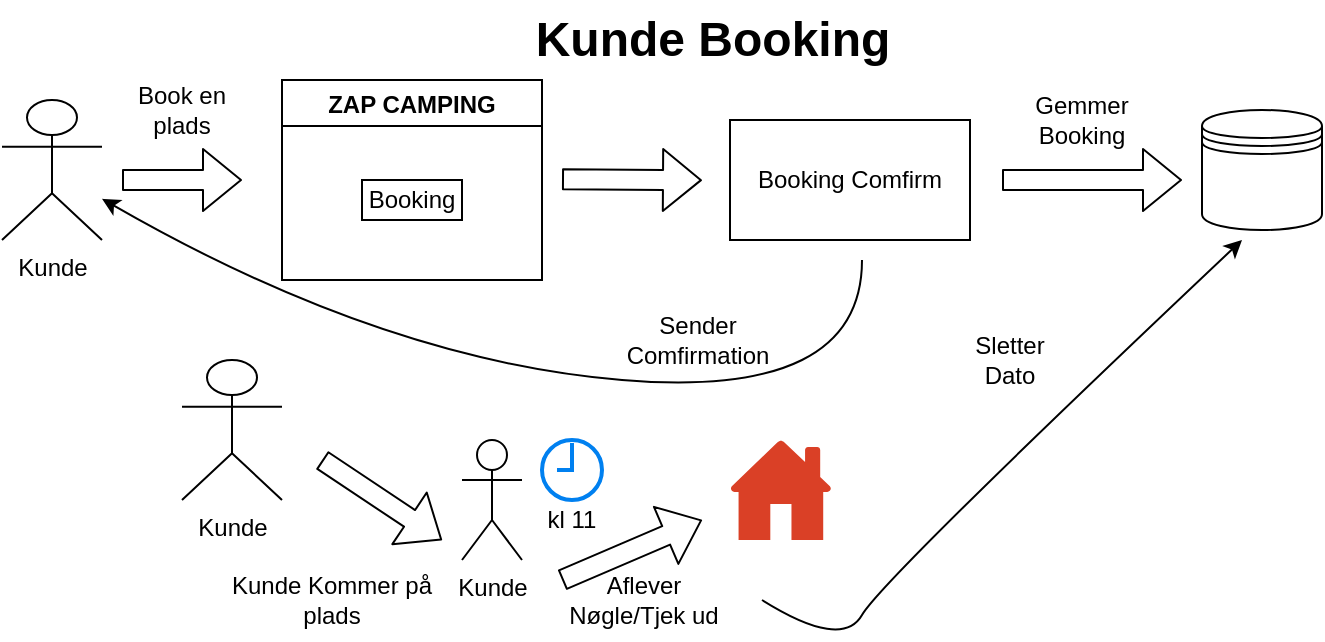 <mxfile version="14.6.13" type="device"><diagram id="dy3OBHcZLBruSJVeDcgI" name="Page-1"><mxGraphModel dx="905" dy="672" grid="1" gridSize="10" guides="1" tooltips="1" connect="1" arrows="1" fold="1" page="1" pageScale="1" pageWidth="827" pageHeight="1169" math="0" shadow="0"><root><mxCell id="0"/><mxCell id="1" parent="0"/><mxCell id="_e0q4FaVBpdv5znDmj-q-1" value="Kunde" style="shape=umlActor;verticalLabelPosition=bottom;verticalAlign=top;html=1;outlineConnect=0;" vertex="1" parent="1"><mxGeometry x="50" y="50" width="50" height="70" as="geometry"/></mxCell><mxCell id="_e0q4FaVBpdv5znDmj-q-2" value="" style="shape=flexArrow;endArrow=classic;html=1;" edge="1" parent="1"><mxGeometry width="50" height="50" relative="1" as="geometry"><mxPoint x="110" y="90" as="sourcePoint"/><mxPoint x="170" y="90" as="targetPoint"/></mxGeometry></mxCell><mxCell id="_e0q4FaVBpdv5znDmj-q-5" value="ZAP CAMPING" style="swimlane;" vertex="1" parent="1"><mxGeometry x="190" y="40" width="130" height="100" as="geometry"/></mxCell><mxCell id="_e0q4FaVBpdv5znDmj-q-6" value="Booking" style="rounded=0;whiteSpace=wrap;html=1;" vertex="1" parent="_e0q4FaVBpdv5znDmj-q-5"><mxGeometry x="40" y="50" width="50" height="20" as="geometry"/></mxCell><mxCell id="_e0q4FaVBpdv5znDmj-q-7" value="" style="shape=flexArrow;endArrow=classic;html=1;" edge="1" parent="1"><mxGeometry width="50" height="50" relative="1" as="geometry"><mxPoint x="330" y="89.66" as="sourcePoint"/><mxPoint x="400" y="90.08" as="targetPoint"/></mxGeometry></mxCell><mxCell id="_e0q4FaVBpdv5znDmj-q-8" value="Book en plads" style="text;html=1;strokeColor=none;fillColor=none;align=center;verticalAlign=middle;whiteSpace=wrap;rounded=0;" vertex="1" parent="1"><mxGeometry x="110" y="30" width="60" height="50" as="geometry"/></mxCell><mxCell id="_e0q4FaVBpdv5znDmj-q-9" value="Booking Comfirm" style="rounded=0;whiteSpace=wrap;html=1;" vertex="1" parent="1"><mxGeometry x="414" y="60" width="120" height="60" as="geometry"/></mxCell><mxCell id="_e0q4FaVBpdv5znDmj-q-11" value="" style="curved=1;endArrow=classic;html=1;" edge="1" parent="1" target="_e0q4FaVBpdv5znDmj-q-1"><mxGeometry width="50" height="50" relative="1" as="geometry"><mxPoint x="480" y="130" as="sourcePoint"/><mxPoint x="130" y="170" as="targetPoint"/><Array as="points"><mxPoint x="480" y="200"/><mxPoint x="240" y="180"/></Array></mxGeometry></mxCell><mxCell id="_e0q4FaVBpdv5znDmj-q-12" value="Sender Comfirmation" style="text;html=1;strokeColor=none;fillColor=none;align=center;verticalAlign=middle;whiteSpace=wrap;rounded=0;" vertex="1" parent="1"><mxGeometry x="350" y="150" width="96" height="40" as="geometry"/></mxCell><mxCell id="_e0q4FaVBpdv5znDmj-q-13" value="" style="shape=flexArrow;endArrow=classic;html=1;" edge="1" parent="1"><mxGeometry width="50" height="50" relative="1" as="geometry"><mxPoint x="210" y="230" as="sourcePoint"/><mxPoint x="270" y="270" as="targetPoint"/></mxGeometry></mxCell><mxCell id="_e0q4FaVBpdv5znDmj-q-14" value="Kunde Kommer på plads" style="text;html=1;strokeColor=none;fillColor=none;align=center;verticalAlign=middle;whiteSpace=wrap;rounded=0;" vertex="1" parent="1"><mxGeometry x="160" y="280" width="110" height="40" as="geometry"/></mxCell><mxCell id="_e0q4FaVBpdv5znDmj-q-17" value="Kunde" style="shape=umlActor;verticalLabelPosition=bottom;verticalAlign=top;html=1;outlineConnect=0;" vertex="1" parent="1"><mxGeometry x="280" y="220" width="30" height="60" as="geometry"/></mxCell><mxCell id="_e0q4FaVBpdv5znDmj-q-18" value="" style="pointerEvents=1;shadow=0;dashed=0;html=1;strokeColor=none;labelPosition=center;verticalLabelPosition=bottom;verticalAlign=top;outlineConnect=0;align=center;shape=mxgraph.office.concepts.home;fillColor=#DA4026;" vertex="1" parent="1"><mxGeometry x="414" y="220" width="51" height="50" as="geometry"/></mxCell><mxCell id="_e0q4FaVBpdv5znDmj-q-19" value="" style="html=1;verticalLabelPosition=bottom;align=center;labelBackgroundColor=#ffffff;verticalAlign=top;strokeWidth=2;strokeColor=#0080F0;shadow=0;dashed=0;shape=mxgraph.ios7.icons.clock;" vertex="1" parent="1"><mxGeometry x="320" y="220" width="30" height="30" as="geometry"/></mxCell><mxCell id="_e0q4FaVBpdv5znDmj-q-20" value="kl 11" style="text;html=1;strokeColor=none;fillColor=none;align=center;verticalAlign=middle;whiteSpace=wrap;rounded=0;" vertex="1" parent="1"><mxGeometry x="315" y="250" width="40" height="20" as="geometry"/></mxCell><mxCell id="_e0q4FaVBpdv5znDmj-q-21" value="" style="shape=flexArrow;endArrow=classic;html=1;" edge="1" parent="1"><mxGeometry width="50" height="50" relative="1" as="geometry"><mxPoint x="330" y="290" as="sourcePoint"/><mxPoint x="400" y="260" as="targetPoint"/></mxGeometry></mxCell><mxCell id="_e0q4FaVBpdv5znDmj-q-23" value="Aflever Nøgle/Tjek ud" style="text;html=1;strokeColor=none;fillColor=none;align=center;verticalAlign=middle;whiteSpace=wrap;rounded=0;" vertex="1" parent="1"><mxGeometry x="328" y="280" width="86" height="40" as="geometry"/></mxCell><mxCell id="_e0q4FaVBpdv5znDmj-q-26" value="" style="shape=datastore;whiteSpace=wrap;html=1;" vertex="1" parent="1"><mxGeometry x="650" y="55" width="60" height="60" as="geometry"/></mxCell><mxCell id="_e0q4FaVBpdv5znDmj-q-27" value="" style="shape=flexArrow;endArrow=classic;html=1;" edge="1" parent="1"><mxGeometry width="50" height="50" relative="1" as="geometry"><mxPoint x="550" y="90" as="sourcePoint"/><mxPoint x="640" y="90" as="targetPoint"/></mxGeometry></mxCell><mxCell id="_e0q4FaVBpdv5znDmj-q-29" value="Gemmer Booking" style="text;html=1;strokeColor=none;fillColor=none;align=center;verticalAlign=middle;whiteSpace=wrap;rounded=0;" vertex="1" parent="1"><mxGeometry x="570" y="50" width="40" height="20" as="geometry"/></mxCell><mxCell id="_e0q4FaVBpdv5znDmj-q-30" value="" style="curved=1;endArrow=classic;html=1;" edge="1" parent="1"><mxGeometry width="50" height="50" relative="1" as="geometry"><mxPoint x="430" y="300" as="sourcePoint"/><mxPoint x="670" y="120" as="targetPoint"/><Array as="points"><mxPoint x="470" y="325"/><mxPoint x="490" y="290"/></Array></mxGeometry></mxCell><mxCell id="_e0q4FaVBpdv5znDmj-q-31" value="Sletter Dato" style="text;html=1;strokeColor=none;fillColor=none;align=center;verticalAlign=middle;whiteSpace=wrap;rounded=0;" vertex="1" parent="1"><mxGeometry x="534" y="170" width="40" height="20" as="geometry"/></mxCell><mxCell id="_e0q4FaVBpdv5znDmj-q-32" value="Kunde" style="shape=umlActor;verticalLabelPosition=bottom;verticalAlign=top;html=1;outlineConnect=0;" vertex="1" parent="1"><mxGeometry x="140" y="180" width="50" height="70" as="geometry"/></mxCell><mxCell id="_e0q4FaVBpdv5znDmj-q-34" value="Kunde Booking" style="text;strokeColor=none;fillColor=none;html=1;fontSize=24;fontStyle=1;verticalAlign=middle;align=center;" vertex="1" parent="1"><mxGeometry x="355" width="100" height="40" as="geometry"/></mxCell></root></mxGraphModel></diagram></mxfile>
